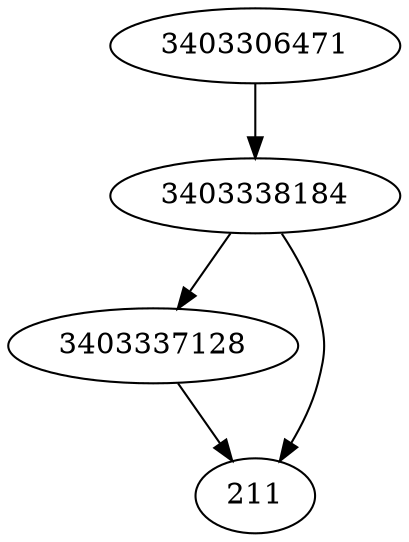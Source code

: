 strict digraph  {
3403337128;
211;
3403338184;
3403306471;
3403337128 -> 211;
3403338184 -> 3403337128;
3403338184 -> 211;
3403306471 -> 3403338184;
}
